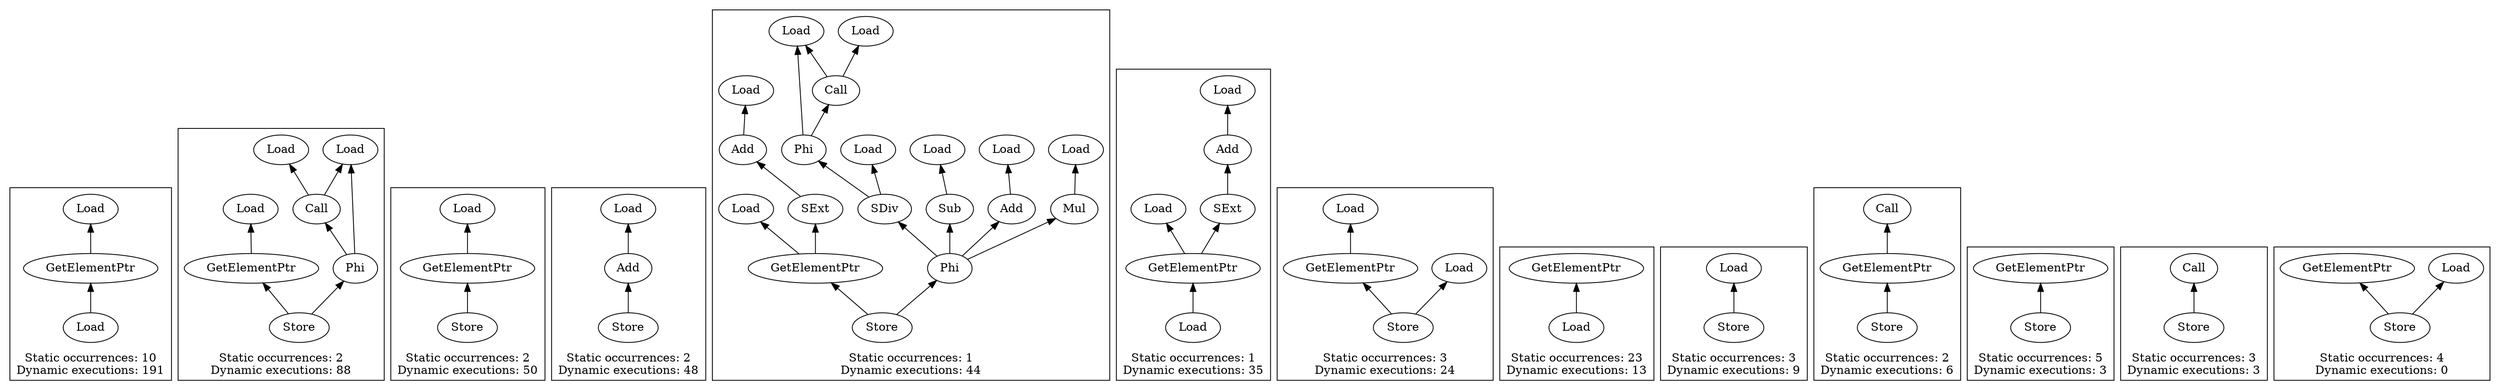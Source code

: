 strict digraph {
rankdir=BT
subgraph {
"0_208" [label="GetElementPtr"]
"0_202" [label="Load"]
"0_208" -> "0_202"
"0_209" [label="Load"]
"0_209" -> "0_208"
cluster=true
label="Static occurrences: 10\nDynamic executions: 191"
}
subgraph {
"1_274" [label="Call"]
"1_259" [label="Load"]
"1_274" -> "1_259"
"1_257" [label="Load"]
"1_274" -> "1_257"
"1_281" [label="GetElementPtr"]
"1_280" [label="Load"]
"1_281" -> "1_280"
"1_277" [label="Phi"]
"1_277" -> "1_274"
"1_277" -> "1_257"
"1_282" [label="Store"]
"1_282" -> "1_281"
"1_282" -> "1_277"
cluster=true
label="Static occurrences: 2\nDynamic executions: 88"
}
subgraph {
"2_224" [label="GetElementPtr"]
"2_201" [label="Load"]
"2_224" -> "2_201"
"2_225" [label="Store"]
"2_225" -> "2_224"
cluster=true
label="Static occurrences: 2\nDynamic executions: 50"
}
subgraph {
"3_176" [label="Add"]
"3_175" [label="Load"]
"3_176" -> "3_175"
"3_177" [label="Store"]
"3_177" -> "3_176"
cluster=true
label="Static occurrences: 2\nDynamic executions: 48"
}
subgraph {
"4_290" [label="Add"]
"4_289" [label="Load"]
"4_290" -> "4_289"
"4_306" [label="Add"]
"4_305" [label="Load"]
"4_306" -> "4_305"
"4_274" [label="Call"]
"4_257" [label="Load"]
"4_274" -> "4_257"
"4_259" [label="Load"]
"4_274" -> "4_259"
"4_308" [label="GetElementPtr"]
"4_255" [label="Load"]
"4_308" -> "4_255"
"4_307" [label="SExt"]
"4_308" -> "4_307"
"4_298" [label="Mul"]
"4_297" [label="Load"]
"4_298" -> "4_297"
"4_304" [label="Phi"]
"4_304" -> "4_290"
"4_277" [label="Phi"]
"4_277" -> "4_274"
"4_277" -> "4_257"
"4_304" -> "4_298"
"4_302" [label="SDiv"]
"4_304" -> "4_302"
"4_294" [label="Sub"]
"4_304" -> "4_294"
"4_301" [label="Load"]
"4_302" -> "4_301"
"4_302" -> "4_277"
"4_307" -> "4_306"
"4_309" [label="Store"]
"4_309" -> "4_308"
"4_309" -> "4_304"
"4_293" [label="Load"]
"4_294" -> "4_293"
cluster=true
label="Static occurrences: 1\nDynamic executions: 44"
}
subgraph {
"5_187" [label="Add"]
"5_185" [label="Load"]
"5_187" -> "5_185"
"5_189" [label="GetElementPtr"]
"5_184" [label="Load"]
"5_189" -> "5_184"
"5_188" [label="SExt"]
"5_189" -> "5_188"
"5_190" [label="Load"]
"5_190" -> "5_189"
"5_188" -> "5_187"
cluster=true
label="Static occurrences: 1\nDynamic executions: 35"
}
subgraph {
"6_210" [label="GetElementPtr"]
"6_201" [label="Load"]
"6_210" -> "6_201"
"6_211" [label="Store"]
"6_211" -> "6_210"
"6_209" [label="Load"]
"6_211" -> "6_209"
cluster=true
label="Static occurrences: 3\nDynamic executions: 24"
}
subgraph {
"7_24" [label="Load"]
"7_23" [label="GetElementPtr"]
"7_24" -> "7_23"
cluster=true
label="Static occurrences: 23\nDynamic executions: 13"
}
subgraph {
"8_199" [label="Store"]
"8_190" [label="Load"]
"8_199" -> "8_190"
cluster=true
label="Static occurrences: 3\nDynamic executions: 9"
}
subgraph {
"9_439" [label="GetElementPtr"]
"9_415" [label="Call"]
"9_439" -> "9_415"
"9_440" [label="Store"]
"9_440" -> "9_439"
cluster=true
label="Static occurrences: 2\nDynamic executions: 6"
}
subgraph {
"10_37" [label="Store"]
"10_36" [label="GetElementPtr"]
"10_37" -> "10_36"
cluster=true
label="Static occurrences: 5\nDynamic executions: 3"
}
subgraph {
"11_414" [label="Store"]
"11_407" [label="Call"]
"11_414" -> "11_407"
cluster=true
label="Static occurrences: 3\nDynamic executions: 3"
}
subgraph {
"12_26" [label="Store"]
"12_25" [label="GetElementPtr"]
"12_26" -> "12_25"
"12_24" [label="Load"]
"12_26" -> "12_24"
cluster=true
label="Static occurrences: 4\nDynamic executions: 0"
}
}
